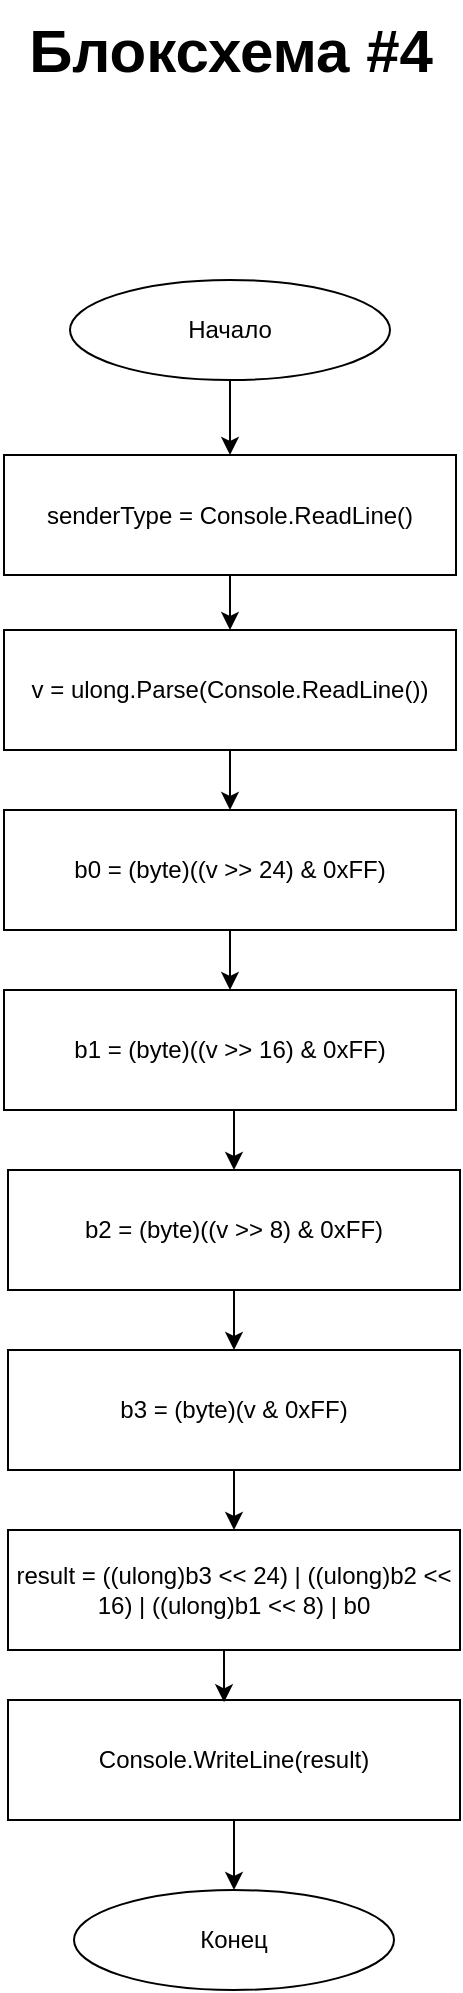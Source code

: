 <mxfile version="27.0.6">
  <diagram name="Страница — 1" id="WKGYQiWRMjDiwxb9k2Cm">
    <mxGraphModel dx="2670" dy="295" grid="1" gridSize="10" guides="1" tooltips="1" connect="1" arrows="1" fold="1" page="1" pageScale="1" pageWidth="827" pageHeight="1169" math="0" shadow="0">
      <root>
        <mxCell id="0" />
        <mxCell id="1" parent="0" />
        <mxCell id="-3blAlC5jaE96Asf9ILh-1" style="edgeStyle=orthogonalEdgeStyle;rounded=0;orthogonalLoop=1;jettySize=auto;html=1;exitX=0.5;exitY=1;exitDx=0;exitDy=0;entryX=0.5;entryY=0;entryDx=0;entryDy=0;" edge="1" parent="1" source="-3blAlC5jaE96Asf9ILh-2" target="-3blAlC5jaE96Asf9ILh-6">
          <mxGeometry relative="1" as="geometry" />
        </mxCell>
        <mxCell id="-3blAlC5jaE96Asf9ILh-2" value="Начало" style="ellipse;whiteSpace=wrap;html=1;" vertex="1" parent="1">
          <mxGeometry x="685" y="1870" width="160" height="50" as="geometry" />
        </mxCell>
        <mxCell id="-3blAlC5jaE96Asf9ILh-3" value="Конец" style="ellipse;whiteSpace=wrap;html=1;" vertex="1" parent="1">
          <mxGeometry x="687" y="2675" width="160" height="50" as="geometry" />
        </mxCell>
        <mxCell id="-3blAlC5jaE96Asf9ILh-4" value="&lt;font style=&quot;font-size: 30px;&quot;&gt;&lt;b style=&quot;&quot;&gt;Блоксхема #4&lt;/b&gt;&lt;/font&gt;" style="text;html=1;align=center;verticalAlign=middle;resizable=0;points=[];autosize=1;strokeColor=none;fillColor=none;" vertex="1" parent="1">
          <mxGeometry x="650" y="1730" width="230" height="50" as="geometry" />
        </mxCell>
        <mxCell id="-3blAlC5jaE96Asf9ILh-5" style="edgeStyle=orthogonalEdgeStyle;rounded=0;orthogonalLoop=1;jettySize=auto;html=1;exitX=0.5;exitY=1;exitDx=0;exitDy=0;entryX=0.5;entryY=0;entryDx=0;entryDy=0;" edge="1" parent="1" source="-3blAlC5jaE96Asf9ILh-6" target="-3blAlC5jaE96Asf9ILh-8">
          <mxGeometry relative="1" as="geometry" />
        </mxCell>
        <mxCell id="-3blAlC5jaE96Asf9ILh-6" value="senderType = Console.ReadLine()" style="rounded=0;whiteSpace=wrap;html=1;" vertex="1" parent="1">
          <mxGeometry x="652" y="1957.5" width="226" height="60" as="geometry" />
        </mxCell>
        <mxCell id="-3blAlC5jaE96Asf9ILh-7" style="edgeStyle=orthogonalEdgeStyle;rounded=0;orthogonalLoop=1;jettySize=auto;html=1;exitX=0.5;exitY=1;exitDx=0;exitDy=0;entryX=0.5;entryY=0;entryDx=0;entryDy=0;" edge="1" parent="1" source="-3blAlC5jaE96Asf9ILh-8" target="-3blAlC5jaE96Asf9ILh-10">
          <mxGeometry relative="1" as="geometry" />
        </mxCell>
        <mxCell id="-3blAlC5jaE96Asf9ILh-8" value="v = ulong.Parse(Console.ReadLine())" style="rounded=0;whiteSpace=wrap;html=1;" vertex="1" parent="1">
          <mxGeometry x="652" y="2045" width="226" height="60" as="geometry" />
        </mxCell>
        <mxCell id="-3blAlC5jaE96Asf9ILh-9" style="edgeStyle=orthogonalEdgeStyle;rounded=0;orthogonalLoop=1;jettySize=auto;html=1;exitX=0.5;exitY=1;exitDx=0;exitDy=0;entryX=0.5;entryY=0;entryDx=0;entryDy=0;" edge="1" parent="1" source="-3blAlC5jaE96Asf9ILh-10" target="-3blAlC5jaE96Asf9ILh-12">
          <mxGeometry relative="1" as="geometry" />
        </mxCell>
        <mxCell id="-3blAlC5jaE96Asf9ILh-10" value="b0 = (byte)((v &amp;gt;&amp;gt; 24) &amp;amp; 0xFF)" style="rounded=0;whiteSpace=wrap;html=1;" vertex="1" parent="1">
          <mxGeometry x="652" y="2135" width="226" height="60" as="geometry" />
        </mxCell>
        <mxCell id="-3blAlC5jaE96Asf9ILh-11" style="edgeStyle=orthogonalEdgeStyle;rounded=0;orthogonalLoop=1;jettySize=auto;html=1;exitX=0.5;exitY=1;exitDx=0;exitDy=0;entryX=0.5;entryY=0;entryDx=0;entryDy=0;" edge="1" parent="1" source="-3blAlC5jaE96Asf9ILh-12" target="-3blAlC5jaE96Asf9ILh-14">
          <mxGeometry relative="1" as="geometry" />
        </mxCell>
        <mxCell id="-3blAlC5jaE96Asf9ILh-12" value="b1 = (byte)((v &amp;gt;&amp;gt; 16) &amp;amp; 0xFF)" style="rounded=0;whiteSpace=wrap;html=1;" vertex="1" parent="1">
          <mxGeometry x="652" y="2225" width="226" height="60" as="geometry" />
        </mxCell>
        <mxCell id="-3blAlC5jaE96Asf9ILh-13" style="edgeStyle=orthogonalEdgeStyle;rounded=0;orthogonalLoop=1;jettySize=auto;html=1;exitX=0.5;exitY=1;exitDx=0;exitDy=0;entryX=0.5;entryY=0;entryDx=0;entryDy=0;" edge="1" parent="1" source="-3blAlC5jaE96Asf9ILh-14" target="-3blAlC5jaE96Asf9ILh-16">
          <mxGeometry relative="1" as="geometry" />
        </mxCell>
        <mxCell id="-3blAlC5jaE96Asf9ILh-14" value="b2 = (byte)((v &amp;gt;&amp;gt; 8) &amp;amp; 0xFF)" style="rounded=0;whiteSpace=wrap;html=1;" vertex="1" parent="1">
          <mxGeometry x="654" y="2315" width="226" height="60" as="geometry" />
        </mxCell>
        <mxCell id="-3blAlC5jaE96Asf9ILh-15" style="edgeStyle=orthogonalEdgeStyle;rounded=0;orthogonalLoop=1;jettySize=auto;html=1;exitX=0.5;exitY=1;exitDx=0;exitDy=0;entryX=0.5;entryY=0;entryDx=0;entryDy=0;" edge="1" parent="1" source="-3blAlC5jaE96Asf9ILh-16" target="-3blAlC5jaE96Asf9ILh-17">
          <mxGeometry relative="1" as="geometry" />
        </mxCell>
        <mxCell id="-3blAlC5jaE96Asf9ILh-16" value="b3 = (byte)(v &amp;amp; 0xFF)" style="rounded=0;whiteSpace=wrap;html=1;" vertex="1" parent="1">
          <mxGeometry x="654" y="2405" width="226" height="60" as="geometry" />
        </mxCell>
        <mxCell id="-3blAlC5jaE96Asf9ILh-17" value="result = ((ulong)b3 &amp;lt;&amp;lt; 24) | ((ulong)b2 &amp;lt;&amp;lt; 16) | ((ulong)b1 &amp;lt;&amp;lt; 8) | b0" style="rounded=0;whiteSpace=wrap;html=1;" vertex="1" parent="1">
          <mxGeometry x="654" y="2495" width="226" height="60" as="geometry" />
        </mxCell>
        <mxCell id="-3blAlC5jaE96Asf9ILh-18" style="edgeStyle=orthogonalEdgeStyle;rounded=0;orthogonalLoop=1;jettySize=auto;html=1;exitX=0.5;exitY=1;exitDx=0;exitDy=0;entryX=0.5;entryY=0;entryDx=0;entryDy=0;" edge="1" parent="1" source="-3blAlC5jaE96Asf9ILh-19" target="-3blAlC5jaE96Asf9ILh-3">
          <mxGeometry relative="1" as="geometry" />
        </mxCell>
        <mxCell id="-3blAlC5jaE96Asf9ILh-19" value="Console.WriteLine(result)" style="rounded=0;whiteSpace=wrap;html=1;" vertex="1" parent="1">
          <mxGeometry x="654" y="2580" width="226" height="60" as="geometry" />
        </mxCell>
        <mxCell id="-3blAlC5jaE96Asf9ILh-20" style="edgeStyle=orthogonalEdgeStyle;rounded=0;orthogonalLoop=1;jettySize=auto;html=1;exitX=0.5;exitY=1;exitDx=0;exitDy=0;entryX=0.478;entryY=0.019;entryDx=0;entryDy=0;entryPerimeter=0;" edge="1" parent="1" source="-3blAlC5jaE96Asf9ILh-17" target="-3blAlC5jaE96Asf9ILh-19">
          <mxGeometry relative="1" as="geometry" />
        </mxCell>
      </root>
    </mxGraphModel>
  </diagram>
</mxfile>

